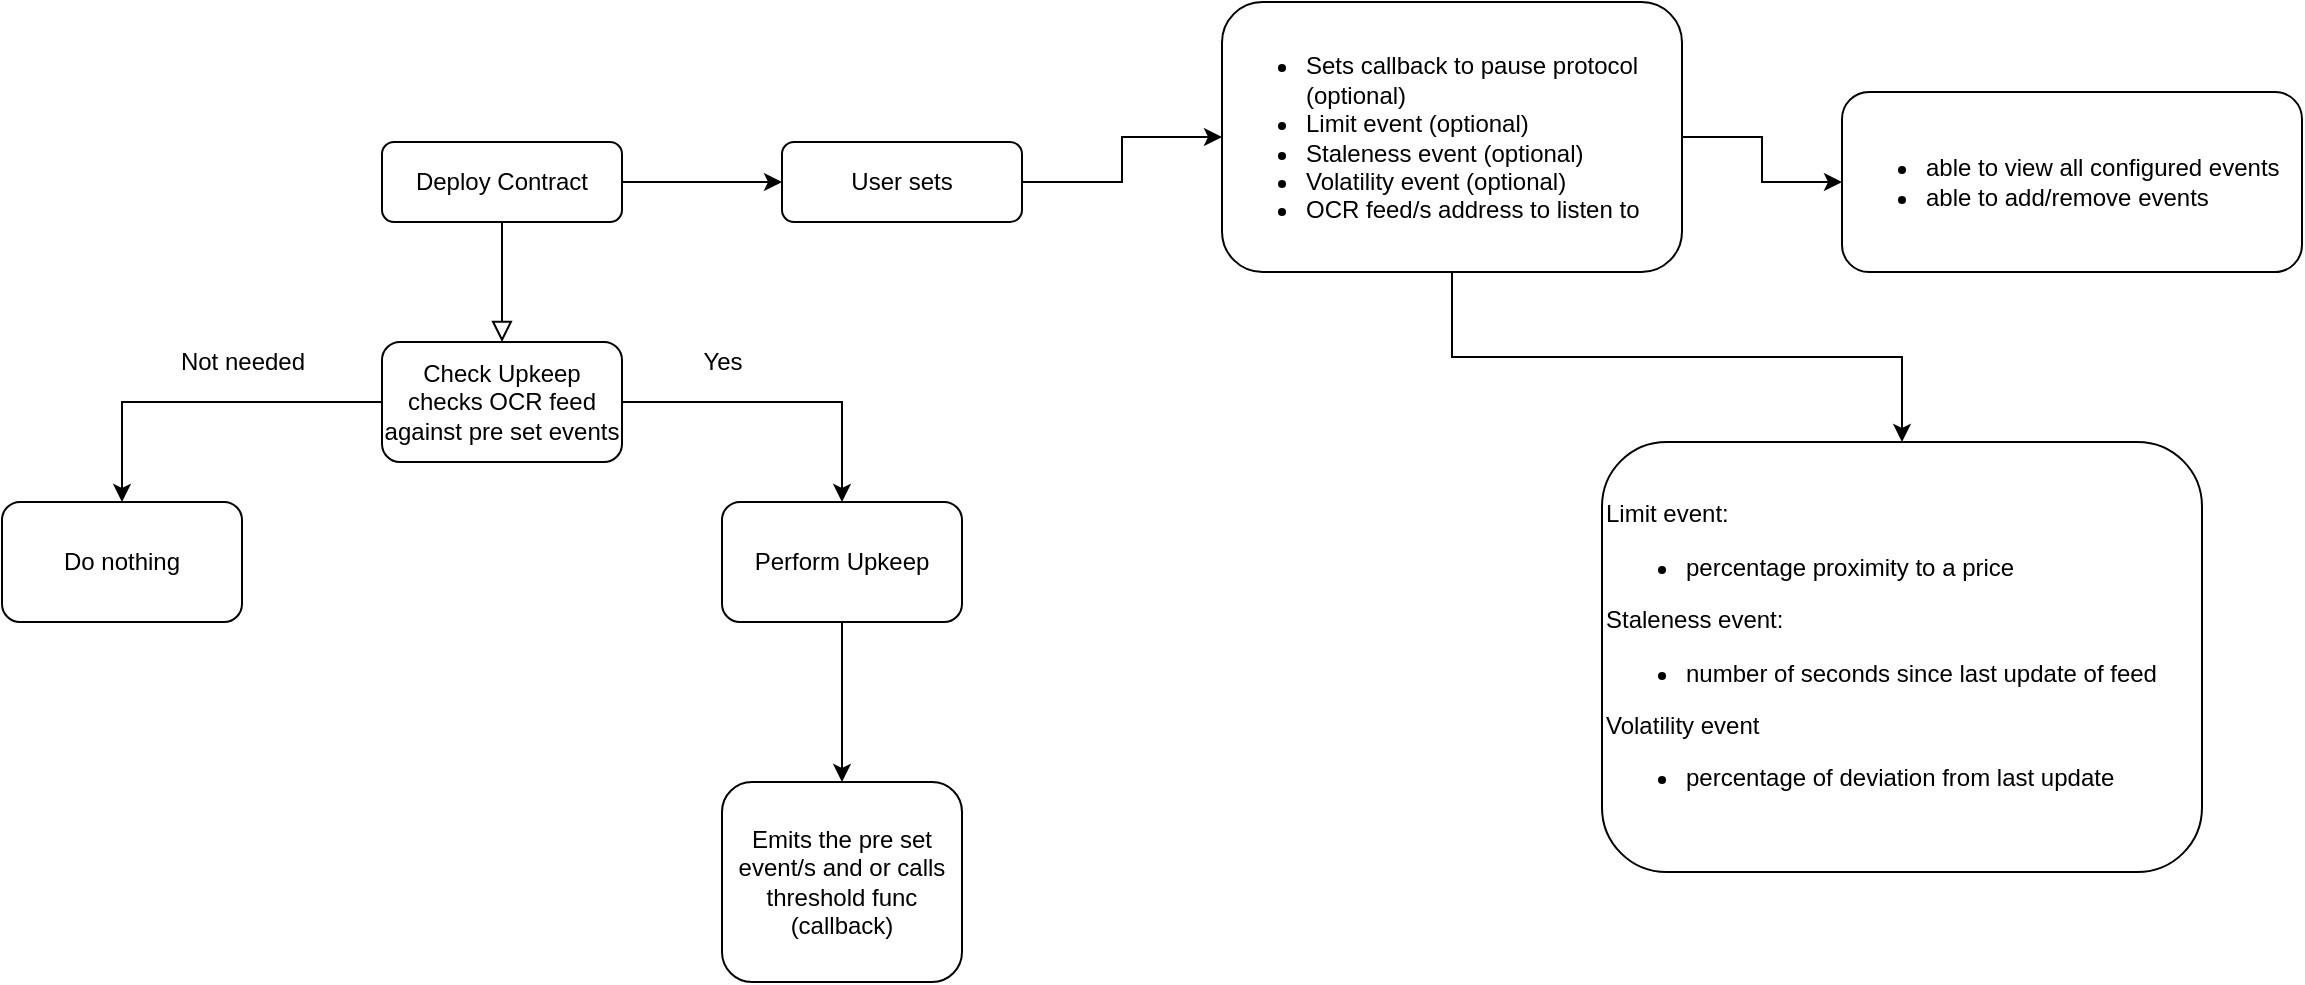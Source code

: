 <mxfile>
    <diagram id="C5RBs43oDa-KdzZeNtuy" name="Page-1">
        <mxGraphModel dx="2658" dy="857" grid="1" gridSize="10" guides="1" tooltips="1" connect="1" arrows="1" fold="1" page="1" pageScale="1" pageWidth="827" pageHeight="1169" math="0" shadow="0">
            <root>
                <mxCell id="WIyWlLk6GJQsqaUBKTNV-0"/>
                <mxCell id="WIyWlLk6GJQsqaUBKTNV-1" parent="WIyWlLk6GJQsqaUBKTNV-0"/>
                <mxCell id="WIyWlLk6GJQsqaUBKTNV-2" value="" style="rounded=0;html=1;jettySize=auto;orthogonalLoop=1;fontSize=11;endArrow=block;endFill=0;endSize=8;strokeWidth=1;shadow=0;labelBackgroundColor=none;edgeStyle=orthogonalEdgeStyle;entryX=0.5;entryY=0;entryDx=0;entryDy=0;" parent="WIyWlLk6GJQsqaUBKTNV-1" source="WIyWlLk6GJQsqaUBKTNV-3" target="mqQNVszAwujIR4dd69Oa-6" edge="1">
                    <mxGeometry relative="1" as="geometry">
                        <mxPoint x="220" y="170" as="targetPoint"/>
                    </mxGeometry>
                </mxCell>
                <mxCell id="mqQNVszAwujIR4dd69Oa-1" value="" style="edgeStyle=orthogonalEdgeStyle;rounded=0;orthogonalLoop=1;jettySize=auto;html=1;" parent="WIyWlLk6GJQsqaUBKTNV-1" source="WIyWlLk6GJQsqaUBKTNV-3" target="mqQNVszAwujIR4dd69Oa-0" edge="1">
                    <mxGeometry relative="1" as="geometry"/>
                </mxCell>
                <mxCell id="WIyWlLk6GJQsqaUBKTNV-3" value="Deploy Contract" style="rounded=1;whiteSpace=wrap;html=1;fontSize=12;glass=0;strokeWidth=1;shadow=0;" parent="WIyWlLk6GJQsqaUBKTNV-1" vertex="1">
                    <mxGeometry x="160" y="80" width="120" height="40" as="geometry"/>
                </mxCell>
                <mxCell id="mqQNVszAwujIR4dd69Oa-3" value="" style="edgeStyle=orthogonalEdgeStyle;rounded=0;orthogonalLoop=1;jettySize=auto;html=1;" parent="WIyWlLk6GJQsqaUBKTNV-1" source="mqQNVszAwujIR4dd69Oa-0" target="mqQNVszAwujIR4dd69Oa-2" edge="1">
                    <mxGeometry relative="1" as="geometry"/>
                </mxCell>
                <mxCell id="mqQNVszAwujIR4dd69Oa-0" value="User sets" style="rounded=1;whiteSpace=wrap;html=1;fontSize=12;glass=0;strokeWidth=1;shadow=0;" parent="WIyWlLk6GJQsqaUBKTNV-1" vertex="1">
                    <mxGeometry x="360" y="80" width="120" height="40" as="geometry"/>
                </mxCell>
                <mxCell id="mqQNVszAwujIR4dd69Oa-5" value="" style="edgeStyle=orthogonalEdgeStyle;rounded=0;orthogonalLoop=1;jettySize=auto;html=1;" parent="WIyWlLk6GJQsqaUBKTNV-1" source="mqQNVszAwujIR4dd69Oa-2" target="mqQNVszAwujIR4dd69Oa-4" edge="1">
                    <mxGeometry relative="1" as="geometry"/>
                </mxCell>
                <mxCell id="mqQNVszAwujIR4dd69Oa-16" value="" style="edgeStyle=orthogonalEdgeStyle;rounded=0;orthogonalLoop=1;jettySize=auto;html=1;" parent="WIyWlLk6GJQsqaUBKTNV-1" source="mqQNVszAwujIR4dd69Oa-2" target="mqQNVszAwujIR4dd69Oa-15" edge="1">
                    <mxGeometry relative="1" as="geometry"/>
                </mxCell>
                <mxCell id="mqQNVszAwujIR4dd69Oa-2" value="&lt;ul&gt;&lt;li&gt;Sets callback to pause protocol (optional)&lt;/li&gt;&lt;li style=&quot;&quot;&gt;Limit event (optional)&lt;/li&gt;&lt;li style=&quot;&quot;&gt;Staleness event (optional)&lt;/li&gt;&lt;li style=&quot;&quot;&gt;Volatility event (optional)&lt;/li&gt;&lt;li style=&quot;&quot;&gt;OCR feed/s address to listen to&lt;/li&gt;&lt;/ul&gt;" style="rounded=1;whiteSpace=wrap;html=1;fontSize=12;glass=0;strokeWidth=1;shadow=0;align=left;" parent="WIyWlLk6GJQsqaUBKTNV-1" vertex="1">
                    <mxGeometry x="580" y="10" width="230" height="135" as="geometry"/>
                </mxCell>
                <mxCell id="mqQNVszAwujIR4dd69Oa-4" value="&lt;ul&gt;&lt;li&gt;&lt;span style=&quot;background-color: initial;&quot;&gt;able to view all configured events&lt;/span&gt;&lt;/li&gt;&lt;li&gt;&lt;span style=&quot;background-color: initial;&quot;&gt;able to add/remove events&lt;/span&gt;&lt;/li&gt;&lt;/ul&gt;" style="rounded=1;whiteSpace=wrap;html=1;fontSize=12;glass=0;strokeWidth=1;shadow=0;align=left;" parent="WIyWlLk6GJQsqaUBKTNV-1" vertex="1">
                    <mxGeometry x="890" y="55" width="230" height="90" as="geometry"/>
                </mxCell>
                <mxCell id="mqQNVszAwujIR4dd69Oa-8" value="" style="edgeStyle=orthogonalEdgeStyle;rounded=0;orthogonalLoop=1;jettySize=auto;html=1;" parent="WIyWlLk6GJQsqaUBKTNV-1" source="mqQNVszAwujIR4dd69Oa-6" target="mqQNVszAwujIR4dd69Oa-7" edge="1">
                    <mxGeometry relative="1" as="geometry"/>
                </mxCell>
                <mxCell id="mqQNVszAwujIR4dd69Oa-11" value="" style="edgeStyle=orthogonalEdgeStyle;rounded=0;orthogonalLoop=1;jettySize=auto;html=1;" parent="WIyWlLk6GJQsqaUBKTNV-1" source="mqQNVszAwujIR4dd69Oa-6" target="mqQNVszAwujIR4dd69Oa-10" edge="1">
                    <mxGeometry relative="1" as="geometry"/>
                </mxCell>
                <mxCell id="mqQNVszAwujIR4dd69Oa-6" value="Check Upkeep&lt;br&gt;checks OCR feed against pre set events" style="rounded=1;whiteSpace=wrap;html=1;" parent="WIyWlLk6GJQsqaUBKTNV-1" vertex="1">
                    <mxGeometry x="160" y="180" width="120" height="60" as="geometry"/>
                </mxCell>
                <mxCell id="mqQNVszAwujIR4dd69Oa-7" value="Do nothing" style="rounded=1;whiteSpace=wrap;html=1;" parent="WIyWlLk6GJQsqaUBKTNV-1" vertex="1">
                    <mxGeometry x="-30" y="260" width="120" height="60" as="geometry"/>
                </mxCell>
                <mxCell id="mqQNVszAwujIR4dd69Oa-9" value="Not needed" style="text;html=1;align=center;verticalAlign=middle;resizable=0;points=[];autosize=1;strokeColor=none;fillColor=none;" parent="WIyWlLk6GJQsqaUBKTNV-1" vertex="1">
                    <mxGeometry x="45" y="175" width="90" height="30" as="geometry"/>
                </mxCell>
                <mxCell id="mqQNVszAwujIR4dd69Oa-14" value="" style="edgeStyle=orthogonalEdgeStyle;rounded=0;orthogonalLoop=1;jettySize=auto;html=1;" parent="WIyWlLk6GJQsqaUBKTNV-1" source="mqQNVszAwujIR4dd69Oa-10" target="mqQNVszAwujIR4dd69Oa-13" edge="1">
                    <mxGeometry relative="1" as="geometry"/>
                </mxCell>
                <mxCell id="mqQNVszAwujIR4dd69Oa-10" value="Perform Upkeep" style="rounded=1;whiteSpace=wrap;html=1;" parent="WIyWlLk6GJQsqaUBKTNV-1" vertex="1">
                    <mxGeometry x="330" y="260" width="120" height="60" as="geometry"/>
                </mxCell>
                <mxCell id="mqQNVszAwujIR4dd69Oa-12" value="Yes" style="text;html=1;align=center;verticalAlign=middle;resizable=0;points=[];autosize=1;strokeColor=none;fillColor=none;" parent="WIyWlLk6GJQsqaUBKTNV-1" vertex="1">
                    <mxGeometry x="310" y="175" width="40" height="30" as="geometry"/>
                </mxCell>
                <mxCell id="mqQNVszAwujIR4dd69Oa-13" value="Emits the pre set event/s and or calls threshold func (callback)" style="rounded=1;whiteSpace=wrap;html=1;" parent="WIyWlLk6GJQsqaUBKTNV-1" vertex="1">
                    <mxGeometry x="330" y="400" width="120" height="100" as="geometry"/>
                </mxCell>
                <mxCell id="mqQNVszAwujIR4dd69Oa-15" value="Limit event:&lt;br&gt;&lt;ul&gt;&lt;li&gt;percentage proximity to a price&lt;/li&gt;&lt;/ul&gt;Staleness event:&lt;br&gt;&lt;ul&gt;&lt;li&gt;number of seconds since last update of feed&lt;/li&gt;&lt;/ul&gt;Volatility event&lt;br&gt;&lt;ul&gt;&lt;li&gt;percentage of deviation from last update&lt;/li&gt;&lt;/ul&gt;" style="rounded=1;whiteSpace=wrap;html=1;fontSize=12;glass=0;strokeWidth=1;shadow=0;align=left;" parent="WIyWlLk6GJQsqaUBKTNV-1" vertex="1">
                    <mxGeometry x="770" y="230" width="300" height="215" as="geometry"/>
                </mxCell>
            </root>
        </mxGraphModel>
    </diagram>
</mxfile>
